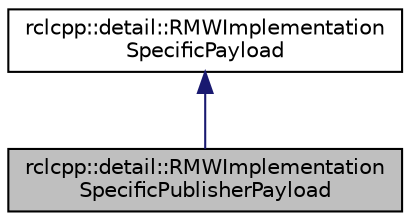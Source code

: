 digraph "rclcpp::detail::RMWImplementationSpecificPublisherPayload"
{
  edge [fontname="Helvetica",fontsize="10",labelfontname="Helvetica",labelfontsize="10"];
  node [fontname="Helvetica",fontsize="10",shape=record];
  Node2 [label="rclcpp::detail::RMWImplementation\lSpecificPublisherPayload",height=0.2,width=0.4,color="black", fillcolor="grey75", style="filled", fontcolor="black"];
  Node3 -> Node2 [dir="back",color="midnightblue",fontsize="10",style="solid",fontname="Helvetica"];
  Node3 [label="rclcpp::detail::RMWImplementation\lSpecificPayload",height=0.2,width=0.4,color="black", fillcolor="white", style="filled",URL="$classrclcpp_1_1detail_1_1RMWImplementationSpecificPayload.html",tooltip="Mechanism for passing rmw implementation specific settings through the ROS interfaces. "];
}
